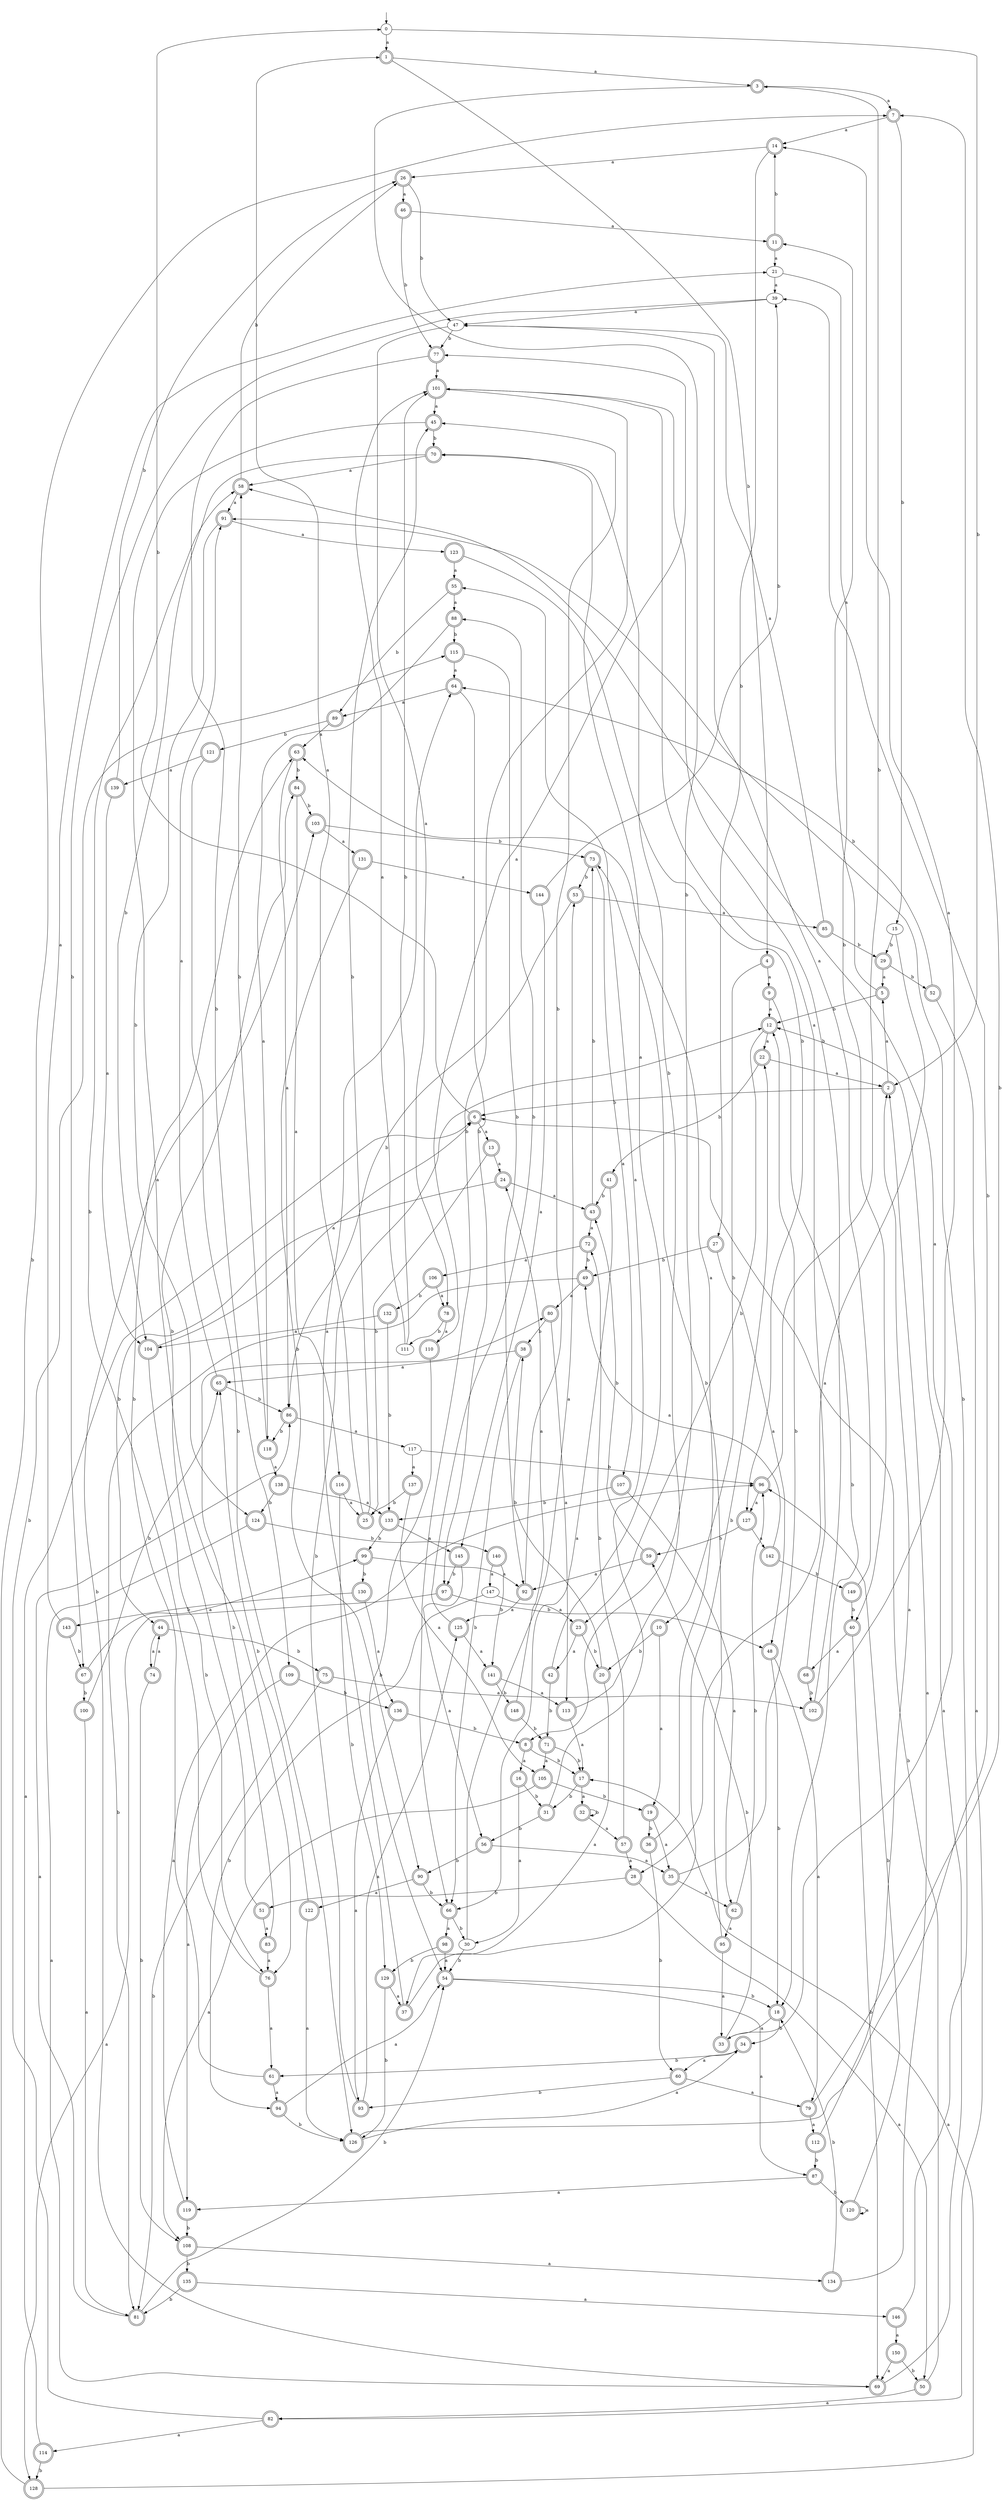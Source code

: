 digraph RandomDFA {
  __start0 [label="", shape=none];
  __start0 -> 0 [label=""];
  0 [shape=circle]
  0 -> 1 [label="a"]
  0 -> 2 [label="b"]
  1 [shape=doublecircle]
  1 -> 3 [label="a"]
  1 -> 4 [label="b"]
  2 [shape=doublecircle]
  2 -> 5 [label="a"]
  2 -> 6 [label="b"]
  3 [shape=doublecircle]
  3 -> 7 [label="a"]
  3 -> 8 [label="b"]
  4 [shape=doublecircle]
  4 -> 9 [label="a"]
  4 -> 10 [label="b"]
  5 [shape=doublecircle]
  5 -> 11 [label="a"]
  5 -> 12 [label="b"]
  6 [shape=doublecircle]
  6 -> 13 [label="a"]
  6 -> 0 [label="b"]
  7 [shape=doublecircle]
  7 -> 14 [label="a"]
  7 -> 15 [label="b"]
  8 [shape=doublecircle]
  8 -> 16 [label="a"]
  8 -> 17 [label="b"]
  9 [shape=doublecircle]
  9 -> 12 [label="a"]
  9 -> 18 [label="b"]
  10 [shape=doublecircle]
  10 -> 19 [label="a"]
  10 -> 20 [label="b"]
  11 [shape=doublecircle]
  11 -> 21 [label="a"]
  11 -> 14 [label="b"]
  12 [shape=doublecircle]
  12 -> 22 [label="a"]
  12 -> 23 [label="b"]
  13 [shape=doublecircle]
  13 -> 24 [label="a"]
  13 -> 25 [label="b"]
  14 [shape=doublecircle]
  14 -> 26 [label="a"]
  14 -> 27 [label="b"]
  15
  15 -> 28 [label="a"]
  15 -> 29 [label="b"]
  16 [shape=doublecircle]
  16 -> 30 [label="a"]
  16 -> 31 [label="b"]
  17 [shape=doublecircle]
  17 -> 32 [label="a"]
  17 -> 31 [label="b"]
  18 [shape=doublecircle]
  18 -> 33 [label="a"]
  18 -> 34 [label="b"]
  19 [shape=doublecircle]
  19 -> 35 [label="a"]
  19 -> 36 [label="b"]
  20 [shape=doublecircle]
  20 -> 37 [label="a"]
  20 -> 38 [label="b"]
  21
  21 -> 39 [label="a"]
  21 -> 40 [label="b"]
  22 [shape=doublecircle]
  22 -> 2 [label="a"]
  22 -> 41 [label="b"]
  23 [shape=doublecircle]
  23 -> 42 [label="a"]
  23 -> 20 [label="b"]
  24 [shape=doublecircle]
  24 -> 43 [label="a"]
  24 -> 44 [label="b"]
  25 [shape=doublecircle]
  25 -> 1 [label="a"]
  25 -> 45 [label="b"]
  26 [shape=doublecircle]
  26 -> 46 [label="a"]
  26 -> 47 [label="b"]
  27 [shape=doublecircle]
  27 -> 48 [label="a"]
  27 -> 49 [label="b"]
  28 [shape=doublecircle]
  28 -> 50 [label="a"]
  28 -> 51 [label="b"]
  29 [shape=doublecircle]
  29 -> 5 [label="a"]
  29 -> 52 [label="b"]
  30
  30 -> 53 [label="a"]
  30 -> 54 [label="b"]
  31 [shape=doublecircle]
  31 -> 55 [label="a"]
  31 -> 56 [label="b"]
  32 [shape=doublecircle]
  32 -> 57 [label="a"]
  32 -> 32 [label="b"]
  33 [shape=doublecircle]
  33 -> 58 [label="a"]
  33 -> 59 [label="b"]
  34 [shape=doublecircle]
  34 -> 60 [label="a"]
  34 -> 61 [label="b"]
  35 [shape=doublecircle]
  35 -> 62 [label="a"]
  35 -> 12 [label="b"]
  36 [shape=doublecircle]
  36 -> 63 [label="a"]
  36 -> 60 [label="b"]
  37 [shape=doublecircle]
  37 -> 64 [label="a"]
  37 -> 22 [label="b"]
  38 [shape=doublecircle]
  38 -> 65 [label="a"]
  38 -> 66 [label="b"]
  39
  39 -> 47 [label="a"]
  39 -> 67 [label="b"]
  40 [shape=doublecircle]
  40 -> 68 [label="a"]
  40 -> 69 [label="b"]
  41 [shape=doublecircle]
  41 -> 66 [label="a"]
  41 -> 43 [label="b"]
  42 [shape=doublecircle]
  42 -> 70 [label="a"]
  42 -> 71 [label="b"]
  43 [shape=doublecircle]
  43 -> 72 [label="a"]
  43 -> 73 [label="b"]
  44 [shape=doublecircle]
  44 -> 74 [label="a"]
  44 -> 75 [label="b"]
  45 [shape=doublecircle]
  45 -> 76 [label="a"]
  45 -> 70 [label="b"]
  46 [shape=doublecircle]
  46 -> 11 [label="a"]
  46 -> 77 [label="b"]
  47
  47 -> 78 [label="a"]
  47 -> 77 [label="b"]
  48 [shape=doublecircle]
  48 -> 79 [label="a"]
  48 -> 18 [label="b"]
  49 [shape=doublecircle]
  49 -> 80 [label="a"]
  49 -> 81 [label="b"]
  50 [shape=doublecircle]
  50 -> 82 [label="a"]
  50 -> 6 [label="b"]
  51 [shape=doublecircle]
  51 -> 83 [label="a"]
  51 -> 84 [label="b"]
  52 [shape=doublecircle]
  52 -> 82 [label="a"]
  52 -> 64 [label="b"]
  53 [shape=doublecircle]
  53 -> 85 [label="a"]
  53 -> 86 [label="b"]
  54 [shape=doublecircle]
  54 -> 87 [label="a"]
  54 -> 18 [label="b"]
  55 [shape=doublecircle]
  55 -> 88 [label="a"]
  55 -> 89 [label="b"]
  56 [shape=doublecircle]
  56 -> 35 [label="a"]
  56 -> 90 [label="b"]
  57 [shape=doublecircle]
  57 -> 28 [label="a"]
  57 -> 72 [label="b"]
  58 [shape=doublecircle]
  58 -> 91 [label="a"]
  58 -> 26 [label="b"]
  59 [shape=doublecircle]
  59 -> 92 [label="a"]
  59 -> 43 [label="b"]
  60 [shape=doublecircle]
  60 -> 79 [label="a"]
  60 -> 93 [label="b"]
  61 [shape=doublecircle]
  61 -> 94 [label="a"]
  61 -> 63 [label="b"]
  62 [shape=doublecircle]
  62 -> 95 [label="a"]
  62 -> 96 [label="b"]
  63 [shape=doublecircle]
  63 -> 86 [label="a"]
  63 -> 84 [label="b"]
  64 [shape=doublecircle]
  64 -> 89 [label="a"]
  64 -> 97 [label="b"]
  65 [shape=doublecircle]
  65 -> 91 [label="a"]
  65 -> 86 [label="b"]
  66 [shape=doublecircle]
  66 -> 98 [label="a"]
  66 -> 30 [label="b"]
  67 [shape=doublecircle]
  67 -> 99 [label="a"]
  67 -> 100 [label="b"]
  68 [shape=doublecircle]
  68 -> 101 [label="a"]
  68 -> 102 [label="b"]
  69 [shape=doublecircle]
  69 -> 12 [label="a"]
  69 -> 103 [label="b"]
  70 [shape=doublecircle]
  70 -> 58 [label="a"]
  70 -> 104 [label="b"]
  71 [shape=doublecircle]
  71 -> 105 [label="a"]
  71 -> 17 [label="b"]
  72 [shape=doublecircle]
  72 -> 106 [label="a"]
  72 -> 49 [label="b"]
  73 [shape=doublecircle]
  73 -> 107 [label="a"]
  73 -> 53 [label="b"]
  74 [shape=doublecircle]
  74 -> 44 [label="a"]
  74 -> 108 [label="b"]
  75 [shape=doublecircle]
  75 -> 102 [label="a"]
  75 -> 81 [label="b"]
  76 [shape=doublecircle]
  76 -> 61 [label="a"]
  76 -> 58 [label="b"]
  77 [shape=doublecircle]
  77 -> 101 [label="a"]
  77 -> 109 [label="b"]
  78 [shape=doublecircle]
  78 -> 110 [label="a"]
  78 -> 111 [label="b"]
  79 [shape=doublecircle]
  79 -> 112 [label="a"]
  79 -> 7 [label="b"]
  80 [shape=doublecircle]
  80 -> 113 [label="a"]
  80 -> 38 [label="b"]
  81 [shape=doublecircle]
  81 -> 86 [label="a"]
  81 -> 54 [label="b"]
  82 [shape=doublecircle]
  82 -> 114 [label="a"]
  82 -> 115 [label="b"]
  83 [shape=doublecircle]
  83 -> 76 [label="a"]
  83 -> 80 [label="b"]
  84 [shape=doublecircle]
  84 -> 116 [label="a"]
  84 -> 103 [label="b"]
  85 [shape=doublecircle]
  85 -> 47 [label="a"]
  85 -> 29 [label="b"]
  86 [shape=doublecircle]
  86 -> 117 [label="a"]
  86 -> 118 [label="b"]
  87 [shape=doublecircle]
  87 -> 119 [label="a"]
  87 -> 120 [label="b"]
  88 [shape=doublecircle]
  88 -> 118 [label="a"]
  88 -> 115 [label="b"]
  89 [shape=doublecircle]
  89 -> 63 [label="a"]
  89 -> 121 [label="b"]
  90 [shape=doublecircle]
  90 -> 122 [label="a"]
  90 -> 66 [label="b"]
  91 [shape=doublecircle]
  91 -> 123 [label="a"]
  91 -> 124 [label="b"]
  92 [shape=doublecircle]
  92 -> 125 [label="a"]
  92 -> 45 [label="b"]
  93 [shape=doublecircle]
  93 -> 125 [label="a"]
  93 -> 12 [label="b"]
  94 [shape=doublecircle]
  94 -> 54 [label="a"]
  94 -> 126 [label="b"]
  95 [shape=doublecircle]
  95 -> 33 [label="a"]
  95 -> 73 [label="b"]
  96 [shape=doublecircle]
  96 -> 127 [label="a"]
  96 -> 3 [label="b"]
  97 [shape=doublecircle]
  97 -> 128 [label="a"]
  97 -> 48 [label="b"]
  98 [shape=doublecircle]
  98 -> 54 [label="a"]
  98 -> 129 [label="b"]
  99 [shape=doublecircle]
  99 -> 92 [label="a"]
  99 -> 130 [label="b"]
  100 [shape=doublecircle]
  100 -> 81 [label="a"]
  100 -> 65 [label="b"]
  101 [shape=doublecircle]
  101 -> 45 [label="a"]
  101 -> 66 [label="b"]
  102 [shape=doublecircle]
  102 -> 14 [label="a"]
  102 -> 101 [label="b"]
  103 [shape=doublecircle]
  103 -> 131 [label="a"]
  103 -> 73 [label="b"]
  104 [shape=doublecircle]
  104 -> 6 [label="a"]
  104 -> 76 [label="b"]
  105 [shape=doublecircle]
  105 -> 108 [label="a"]
  105 -> 19 [label="b"]
  106 [shape=doublecircle]
  106 -> 78 [label="a"]
  106 -> 132 [label="b"]
  107 [shape=doublecircle]
  107 -> 62 [label="a"]
  107 -> 133 [label="b"]
  108 [shape=doublecircle]
  108 -> 134 [label="a"]
  108 -> 135 [label="b"]
  109 [shape=doublecircle]
  109 -> 119 [label="a"]
  109 -> 136 [label="b"]
  110 [shape=doublecircle]
  110 -> 77 [label="a"]
  110 -> 54 [label="b"]
  111
  111 -> 101 [label="a"]
  111 -> 101 [label="b"]
  112 [shape=doublecircle]
  112 -> 2 [label="a"]
  112 -> 87 [label="b"]
  113 [shape=doublecircle]
  113 -> 17 [label="a"]
  113 -> 70 [label="b"]
  114 [shape=doublecircle]
  114 -> 6 [label="a"]
  114 -> 128 [label="b"]
  115 [shape=doublecircle]
  115 -> 64 [label="a"]
  115 -> 92 [label="b"]
  116 [shape=doublecircle]
  116 -> 25 [label="a"]
  116 -> 129 [label="b"]
  117
  117 -> 137 [label="a"]
  117 -> 96 [label="b"]
  118 [shape=doublecircle]
  118 -> 138 [label="a"]
  118 -> 58 [label="b"]
  119 [shape=doublecircle]
  119 -> 96 [label="a"]
  119 -> 108 [label="b"]
  120 [shape=doublecircle]
  120 -> 120 [label="a"]
  120 -> 96 [label="b"]
  121 [shape=doublecircle]
  121 -> 139 [label="a"]
  121 -> 126 [label="b"]
  122 [shape=doublecircle]
  122 -> 126 [label="a"]
  122 -> 65 [label="b"]
  123 [shape=doublecircle]
  123 -> 55 [label="a"]
  123 -> 127 [label="b"]
  124 [shape=doublecircle]
  124 -> 69 [label="a"]
  124 -> 140 [label="b"]
  125 [shape=doublecircle]
  125 -> 141 [label="a"]
  125 -> 88 [label="b"]
  126 [shape=doublecircle]
  126 -> 34 [label="a"]
  126 -> 39 [label="b"]
  127 [shape=doublecircle]
  127 -> 142 [label="a"]
  127 -> 59 [label="b"]
  128 [shape=doublecircle]
  128 -> 17 [label="a"]
  128 -> 7 [label="b"]
  129 [shape=doublecircle]
  129 -> 37 [label="a"]
  129 -> 126 [label="b"]
  130 [shape=doublecircle]
  130 -> 136 [label="a"]
  130 -> 143 [label="b"]
  131 [shape=doublecircle]
  131 -> 144 [label="a"]
  131 -> 90 [label="b"]
  132 [shape=doublecircle]
  132 -> 104 [label="a"]
  132 -> 133 [label="b"]
  133 [shape=doublecircle]
  133 -> 145 [label="a"]
  133 -> 99 [label="b"]
  134 [shape=doublecircle]
  134 -> 2 [label="a"]
  134 -> 18 [label="b"]
  135 [shape=doublecircle]
  135 -> 146 [label="a"]
  135 -> 81 [label="b"]
  136 [shape=doublecircle]
  136 -> 93 [label="a"]
  136 -> 8 [label="b"]
  137 [shape=doublecircle]
  137 -> 105 [label="a"]
  137 -> 25 [label="b"]
  138 [shape=doublecircle]
  138 -> 133 [label="a"]
  138 -> 124 [label="b"]
  139 [shape=doublecircle]
  139 -> 104 [label="a"]
  139 -> 26 [label="b"]
  140 [shape=doublecircle]
  140 -> 147 [label="a"]
  140 -> 141 [label="b"]
  141 [shape=doublecircle]
  141 -> 113 [label="a"]
  141 -> 148 [label="b"]
  142 [shape=doublecircle]
  142 -> 49 [label="a"]
  142 -> 149 [label="b"]
  143 [shape=doublecircle]
  143 -> 21 [label="a"]
  143 -> 67 [label="b"]
  144 [shape=doublecircle]
  144 -> 145 [label="a"]
  144 -> 39 [label="b"]
  145 [shape=doublecircle]
  145 -> 56 [label="a"]
  145 -> 97 [label="b"]
  146 [shape=doublecircle]
  146 -> 150 [label="a"]
  146 -> 91 [label="b"]
  147
  147 -> 23 [label="a"]
  147 -> 94 [label="b"]
  148 [shape=doublecircle]
  148 -> 24 [label="a"]
  148 -> 71 [label="b"]
  149 [shape=doublecircle]
  149 -> 47 [label="a"]
  149 -> 40 [label="b"]
  150 [shape=doublecircle]
  150 -> 69 [label="a"]
  150 -> 50 [label="b"]
}
